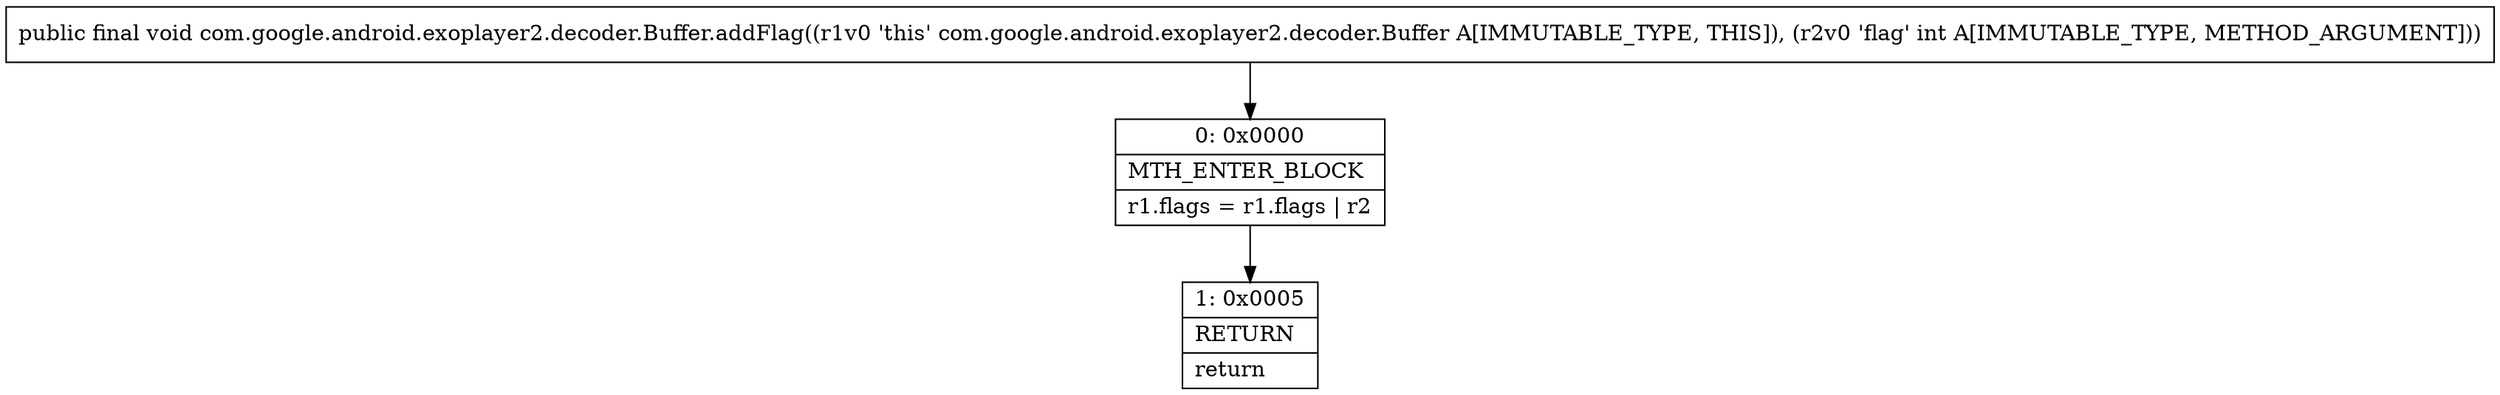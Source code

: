 digraph "CFG forcom.google.android.exoplayer2.decoder.Buffer.addFlag(I)V" {
Node_0 [shape=record,label="{0\:\ 0x0000|MTH_ENTER_BLOCK\l|r1.flags = r1.flags \| r2\l}"];
Node_1 [shape=record,label="{1\:\ 0x0005|RETURN\l|return\l}"];
MethodNode[shape=record,label="{public final void com.google.android.exoplayer2.decoder.Buffer.addFlag((r1v0 'this' com.google.android.exoplayer2.decoder.Buffer A[IMMUTABLE_TYPE, THIS]), (r2v0 'flag' int A[IMMUTABLE_TYPE, METHOD_ARGUMENT])) }"];
MethodNode -> Node_0;
Node_0 -> Node_1;
}

